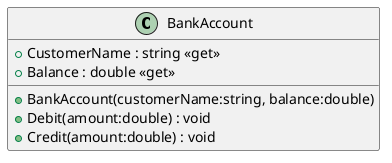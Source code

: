 @startuml
class BankAccount {
    + BankAccount(customerName:string, balance:double)
    + CustomerName : string <<get>>
    + Balance : double <<get>>
    + Debit(amount:double) : void
    + Credit(amount:double) : void
}
@enduml
